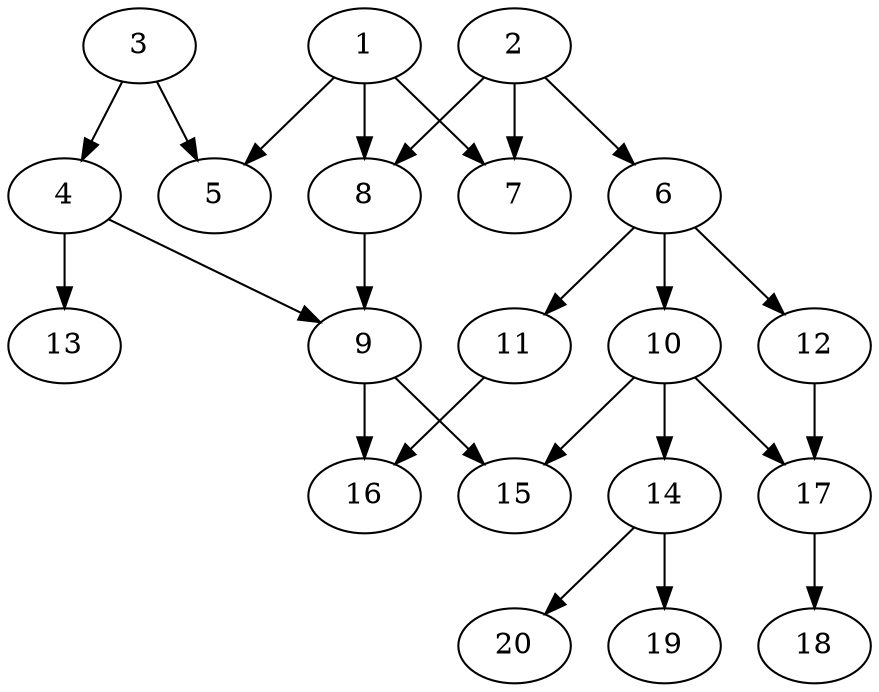 // DAG (tier=1-easy, mode=compute, n=20, ccr=0.256, fat=0.495, density=0.378, regular=0.637, jump=0.013, mindata=262144, maxdata=2097152)
// DAG automatically generated by daggen at Sun Aug 24 16:33:32 2025
// /home/ermia/Project/Environments/daggen/bin/daggen --dot --ccr 0.256 --fat 0.495 --regular 0.637 --density 0.378 --jump 0.013 --mindata 262144 --maxdata 2097152 -n 20 
digraph G {
  1 [size="380023202422292", alpha="0.10", expect_size="190011601211146"]
  1 -> 5 [size ="625194565632"]
  1 -> 7 [size ="625194565632"]
  1 -> 8 [size ="625194565632"]
  2 [size="7924971781176164352", alpha="0.06", expect_size="3962485890588082176"]
  2 -> 6 [size ="31799610703872"]
  2 -> 7 [size ="31799610703872"]
  2 -> 8 [size ="31799610703872"]
  3 [size="124784124392112128", alpha="0.15", expect_size="62392062196056064"]
  3 -> 4 [size ="1997696663552"]
  3 -> 5 [size ="1997696663552"]
  4 [size="21272005555322980", alpha="0.07", expect_size="10636002777661490"]
  4 -> 9 [size ="15882789060608"]
  4 -> 13 [size ="15882789060608"]
  5 [size="8821158413352910", alpha="0.18", expect_size="4410579206676455"]
  6 [size="8360087450059538432", alpha="0.10", expect_size="4180043725029769216"]
  6 -> 10 [size ="32953170132992"]
  6 -> 11 [size ="32953170132992"]
  6 -> 12 [size ="32953170132992"]
  7 [size="23743939905121112", alpha="0.09", expect_size="11871969952560556"]
  8 [size="753322873071640", alpha="0.15", expect_size="376661436535820"]
  8 -> 9 [size ="21906480693248"]
  9 [size="16395994774635144", alpha="0.11", expect_size="8197997387317572"]
  9 -> 15 [size ="15998426021888"]
  9 -> 16 [size ="15998426021888"]
  10 [size="416694184564549", alpha="0.04", expect_size="208347092282274"]
  10 -> 14 [size ="1369155043328"]
  10 -> 15 [size ="1369155043328"]
  10 -> 17 [size ="1369155043328"]
  11 [size="1377734102655604", alpha="0.15", expect_size="688867051327802"]
  11 -> 16 [size ="2147785637888"]
  12 [size="35747564059812404", alpha="0.01", expect_size="17873782029906202"]
  12 -> 17 [size ="14905625280512"]
  13 [size="167395637627618", alpha="0.03", expect_size="83697818813809"]
  14 [size="2193302965115299", alpha="0.13", expect_size="1096651482557649"]
  14 -> 19 [size ="2668382650368"]
  14 -> 20 [size ="2668382650368"]
  15 [size="47137082444082", alpha="0.17", expect_size="23568541222041"]
  16 [size="5501886847439077376", alpha="0.09", expect_size="2750943423719538688"]
  17 [size="1316349893624290", alpha="0.17", expect_size="658174946812145"]
  17 -> 18 [size ="22727389872128"]
  18 [size="70229504500378128", alpha="0.01", expect_size="35114752250189064"]
  19 [size="46830399250235392", alpha="0.13", expect_size="23415199625117696"]
  20 [size="1924314771577529", alpha="0.03", expect_size="962157385788764"]
}
